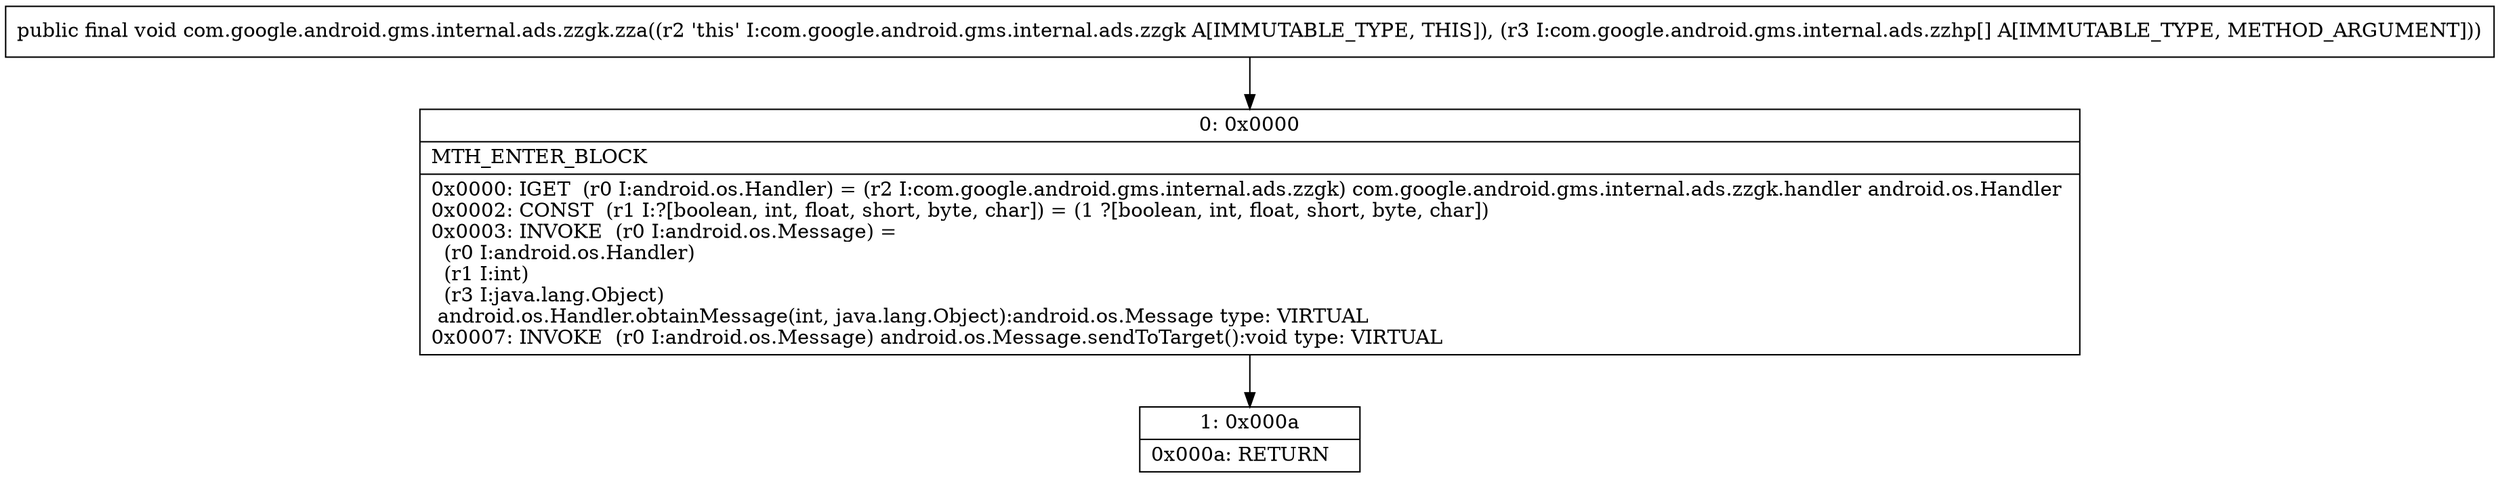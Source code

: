 digraph "CFG forcom.google.android.gms.internal.ads.zzgk.zza([Lcom\/google\/android\/gms\/internal\/ads\/zzhp;)V" {
Node_0 [shape=record,label="{0\:\ 0x0000|MTH_ENTER_BLOCK\l|0x0000: IGET  (r0 I:android.os.Handler) = (r2 I:com.google.android.gms.internal.ads.zzgk) com.google.android.gms.internal.ads.zzgk.handler android.os.Handler \l0x0002: CONST  (r1 I:?[boolean, int, float, short, byte, char]) = (1 ?[boolean, int, float, short, byte, char]) \l0x0003: INVOKE  (r0 I:android.os.Message) = \l  (r0 I:android.os.Handler)\l  (r1 I:int)\l  (r3 I:java.lang.Object)\l android.os.Handler.obtainMessage(int, java.lang.Object):android.os.Message type: VIRTUAL \l0x0007: INVOKE  (r0 I:android.os.Message) android.os.Message.sendToTarget():void type: VIRTUAL \l}"];
Node_1 [shape=record,label="{1\:\ 0x000a|0x000a: RETURN   \l}"];
MethodNode[shape=record,label="{public final void com.google.android.gms.internal.ads.zzgk.zza((r2 'this' I:com.google.android.gms.internal.ads.zzgk A[IMMUTABLE_TYPE, THIS]), (r3 I:com.google.android.gms.internal.ads.zzhp[] A[IMMUTABLE_TYPE, METHOD_ARGUMENT])) }"];
MethodNode -> Node_0;
Node_0 -> Node_1;
}

